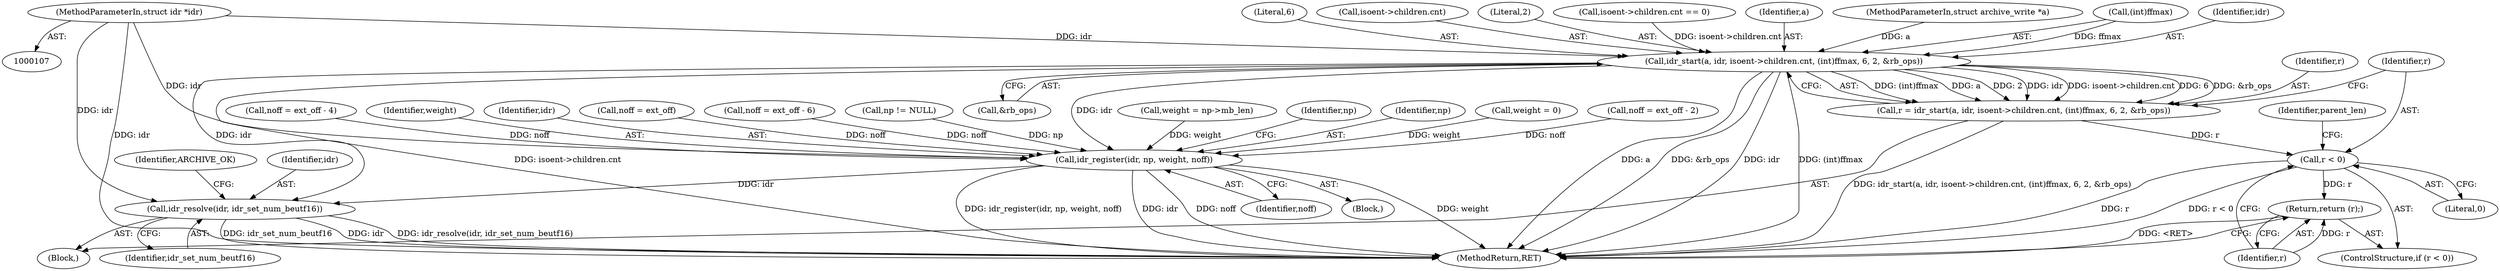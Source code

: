 digraph "0_libarchive_3014e198@pointer" {
"1000110" [label="(MethodParameterIn,struct idr *idr)"];
"1000154" [label="(Call,idr_start(a, idr, isoent->children.cnt, (int)ffmax, 6, 2, &rb_ops))"];
"1000152" [label="(Call,r = idr_start(a, idr, isoent->children.cnt, (int)ffmax, 6, 2, &rb_ops))"];
"1000170" [label="(Call,r < 0)"];
"1000173" [label="(Return,return (r);)"];
"1000534" [label="(Call,idr_register(idr, np, weight, noff))"];
"1000539" [label="(Call,idr_resolve(idr, idr_set_num_beutf16))"];
"1000539" [label="(Call,idr_resolve(idr, idr_set_num_beutf16))"];
"1000436" [label="(Call,weight = np->mb_len)"];
"1000171" [label="(Identifier,r)"];
"1000176" [label="(Identifier,parent_len)"];
"1000211" [label="(Identifier,np)"];
"1000162" [label="(Call,(int)ffmax)"];
"1000153" [label="(Identifier,r)"];
"1000167" [label="(Call,&rb_ops)"];
"1000536" [label="(Identifier,np)"];
"1000156" [label="(Identifier,idr)"];
"1000295" [label="(Call,weight = 0)"];
"1000165" [label="(Literal,6)"];
"1000525" [label="(Call,noff = ext_off - 2)"];
"1000152" [label="(Call,r = idr_start(a, idr, isoent->children.cnt, (int)ffmax, 6, 2, &rb_ops))"];
"1000543" [label="(Identifier,ARCHIVE_OK)"];
"1000513" [label="(Call,noff = ext_off - 4)"];
"1000537" [label="(Identifier,weight)"];
"1000157" [label="(Call,isoent->children.cnt)"];
"1000541" [label="(Identifier,idr_set_num_beutf16)"];
"1000544" [label="(MethodReturn,RET)"];
"1000535" [label="(Identifier,idr)"];
"1000170" [label="(Call,r < 0)"];
"1000531" [label="(Call,noff = ext_off)"];
"1000534" [label="(Call,idr_register(idr, np, weight, noff))"];
"1000166" [label="(Literal,2)"];
"1000123" [label="(Call,isoent->children.cnt == 0)"];
"1000155" [label="(Identifier,a)"];
"1000173" [label="(Return,return (r);)"];
"1000540" [label="(Identifier,idr)"];
"1000501" [label="(Call,noff = ext_off - 6)"];
"1000111" [label="(Block,)"];
"1000538" [label="(Identifier,noff)"];
"1000169" [label="(ControlStructure,if (r < 0))"];
"1000154" [label="(Call,idr_start(a, idr, isoent->children.cnt, (int)ffmax, 6, 2, &rb_ops))"];
"1000108" [label="(MethodParameterIn,struct archive_write *a)"];
"1000172" [label="(Literal,0)"];
"1000215" [label="(Block,)"];
"1000207" [label="(Call,np != NULL)"];
"1000174" [label="(Identifier,r)"];
"1000110" [label="(MethodParameterIn,struct idr *idr)"];
"1000110" -> "1000107"  [label="AST: "];
"1000110" -> "1000544"  [label="DDG: idr"];
"1000110" -> "1000154"  [label="DDG: idr"];
"1000110" -> "1000534"  [label="DDG: idr"];
"1000110" -> "1000539"  [label="DDG: idr"];
"1000154" -> "1000152"  [label="AST: "];
"1000154" -> "1000167"  [label="CFG: "];
"1000155" -> "1000154"  [label="AST: "];
"1000156" -> "1000154"  [label="AST: "];
"1000157" -> "1000154"  [label="AST: "];
"1000162" -> "1000154"  [label="AST: "];
"1000165" -> "1000154"  [label="AST: "];
"1000166" -> "1000154"  [label="AST: "];
"1000167" -> "1000154"  [label="AST: "];
"1000152" -> "1000154"  [label="CFG: "];
"1000154" -> "1000544"  [label="DDG: isoent->children.cnt"];
"1000154" -> "1000544"  [label="DDG: a"];
"1000154" -> "1000544"  [label="DDG: &rb_ops"];
"1000154" -> "1000544"  [label="DDG: idr"];
"1000154" -> "1000544"  [label="DDG: (int)ffmax"];
"1000154" -> "1000152"  [label="DDG: (int)ffmax"];
"1000154" -> "1000152"  [label="DDG: a"];
"1000154" -> "1000152"  [label="DDG: 2"];
"1000154" -> "1000152"  [label="DDG: idr"];
"1000154" -> "1000152"  [label="DDG: isoent->children.cnt"];
"1000154" -> "1000152"  [label="DDG: 6"];
"1000154" -> "1000152"  [label="DDG: &rb_ops"];
"1000108" -> "1000154"  [label="DDG: a"];
"1000123" -> "1000154"  [label="DDG: isoent->children.cnt"];
"1000162" -> "1000154"  [label="DDG: ffmax"];
"1000154" -> "1000534"  [label="DDG: idr"];
"1000154" -> "1000539"  [label="DDG: idr"];
"1000152" -> "1000111"  [label="AST: "];
"1000153" -> "1000152"  [label="AST: "];
"1000171" -> "1000152"  [label="CFG: "];
"1000152" -> "1000544"  [label="DDG: idr_start(a, idr, isoent->children.cnt, (int)ffmax, 6, 2, &rb_ops)"];
"1000152" -> "1000170"  [label="DDG: r"];
"1000170" -> "1000169"  [label="AST: "];
"1000170" -> "1000172"  [label="CFG: "];
"1000171" -> "1000170"  [label="AST: "];
"1000172" -> "1000170"  [label="AST: "];
"1000174" -> "1000170"  [label="CFG: "];
"1000176" -> "1000170"  [label="CFG: "];
"1000170" -> "1000544"  [label="DDG: r"];
"1000170" -> "1000544"  [label="DDG: r < 0"];
"1000170" -> "1000173"  [label="DDG: r"];
"1000173" -> "1000169"  [label="AST: "];
"1000173" -> "1000174"  [label="CFG: "];
"1000174" -> "1000173"  [label="AST: "];
"1000544" -> "1000173"  [label="CFG: "];
"1000173" -> "1000544"  [label="DDG: <RET>"];
"1000174" -> "1000173"  [label="DDG: r"];
"1000534" -> "1000215"  [label="AST: "];
"1000534" -> "1000538"  [label="CFG: "];
"1000535" -> "1000534"  [label="AST: "];
"1000536" -> "1000534"  [label="AST: "];
"1000537" -> "1000534"  [label="AST: "];
"1000538" -> "1000534"  [label="AST: "];
"1000211" -> "1000534"  [label="CFG: "];
"1000534" -> "1000544"  [label="DDG: idr_register(idr, np, weight, noff)"];
"1000534" -> "1000544"  [label="DDG: idr"];
"1000534" -> "1000544"  [label="DDG: noff"];
"1000534" -> "1000544"  [label="DDG: weight"];
"1000207" -> "1000534"  [label="DDG: np"];
"1000436" -> "1000534"  [label="DDG: weight"];
"1000295" -> "1000534"  [label="DDG: weight"];
"1000513" -> "1000534"  [label="DDG: noff"];
"1000501" -> "1000534"  [label="DDG: noff"];
"1000525" -> "1000534"  [label="DDG: noff"];
"1000531" -> "1000534"  [label="DDG: noff"];
"1000534" -> "1000539"  [label="DDG: idr"];
"1000539" -> "1000111"  [label="AST: "];
"1000539" -> "1000541"  [label="CFG: "];
"1000540" -> "1000539"  [label="AST: "];
"1000541" -> "1000539"  [label="AST: "];
"1000543" -> "1000539"  [label="CFG: "];
"1000539" -> "1000544"  [label="DDG: idr"];
"1000539" -> "1000544"  [label="DDG: idr_resolve(idr, idr_set_num_beutf16)"];
"1000539" -> "1000544"  [label="DDG: idr_set_num_beutf16"];
}
